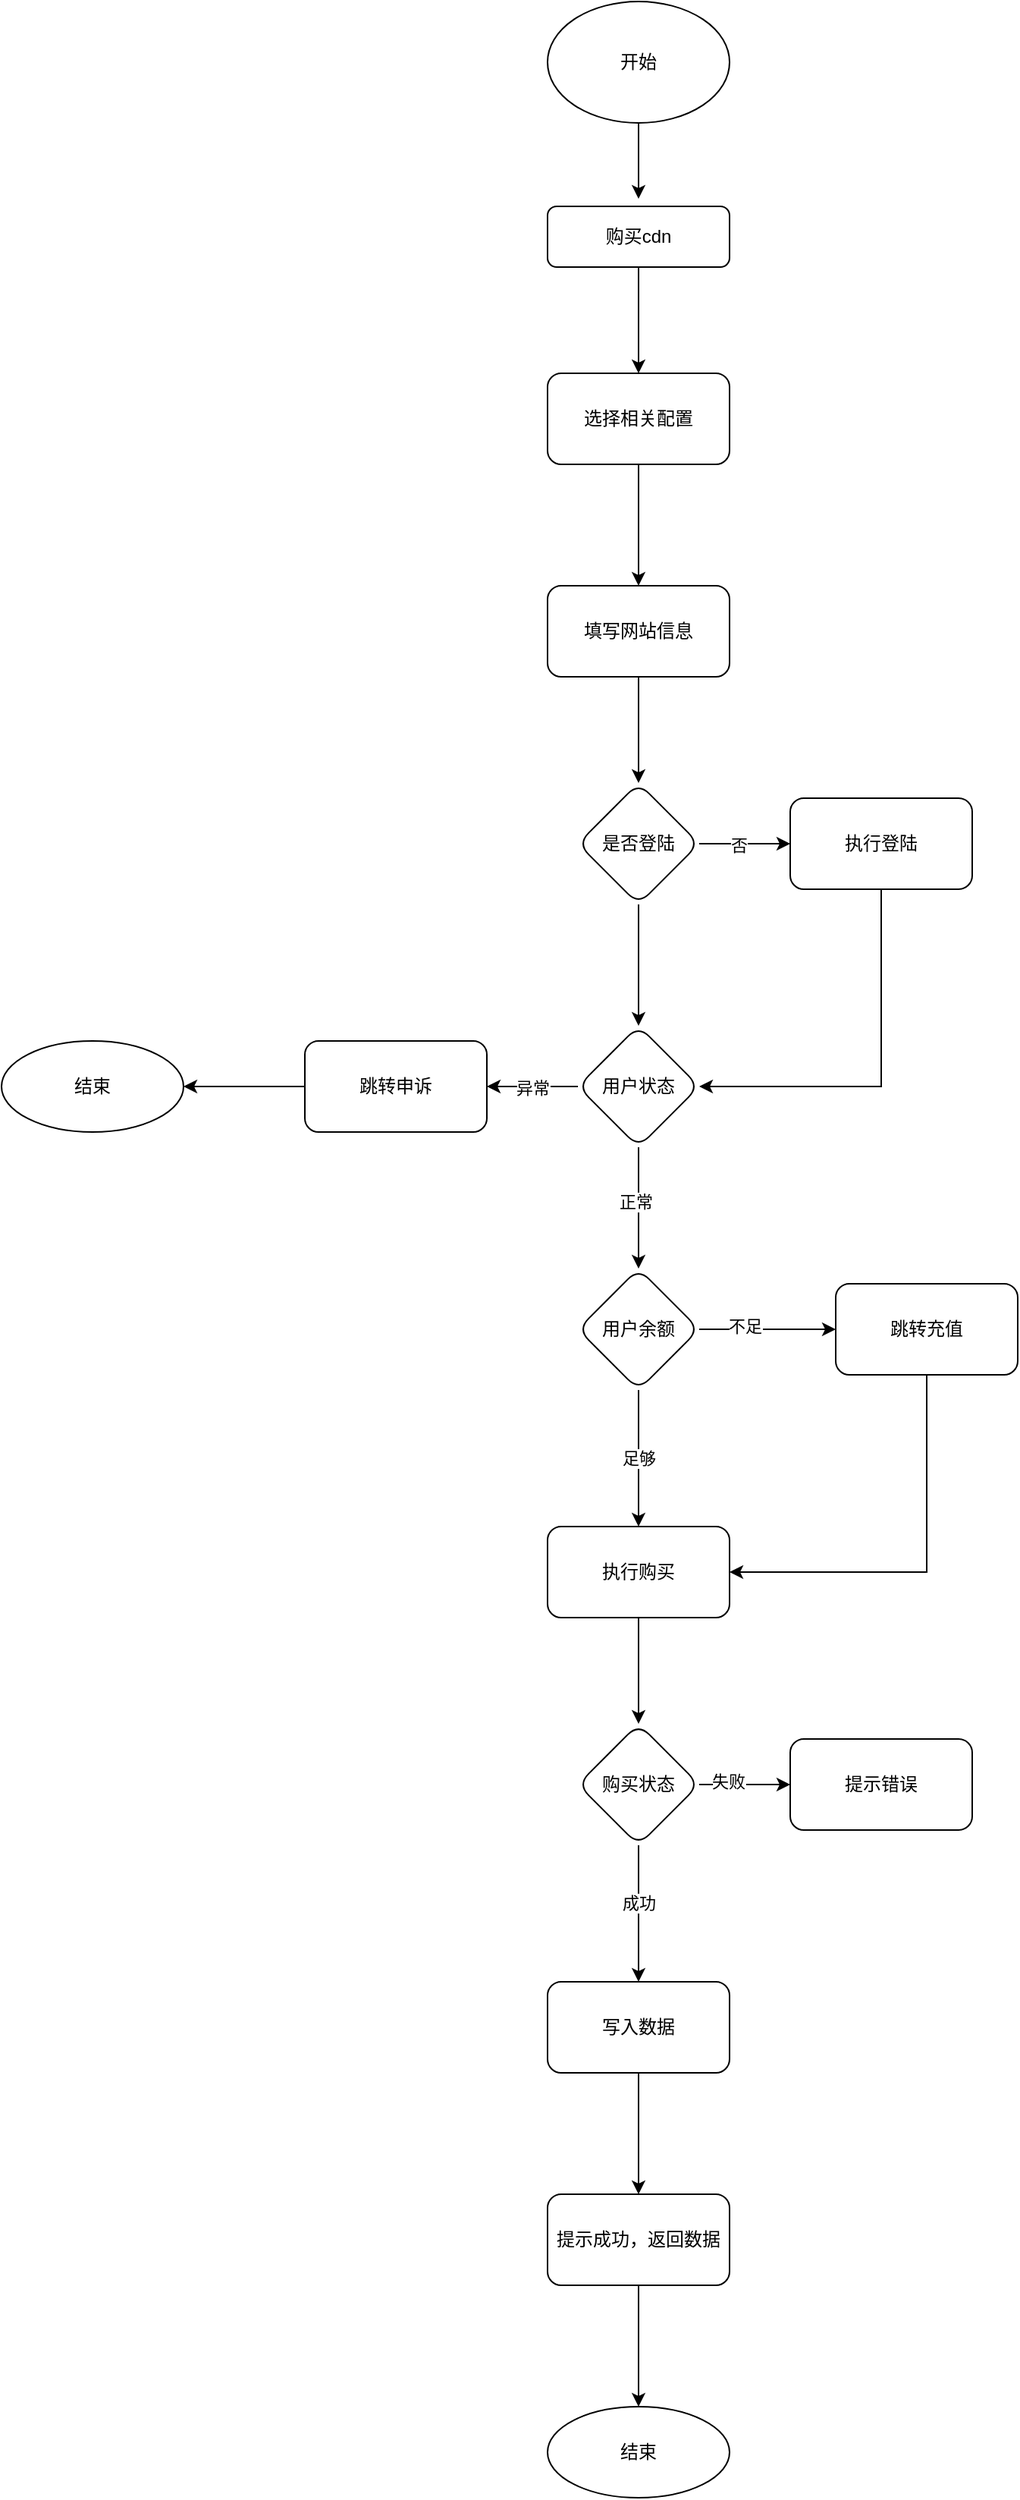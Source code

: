 <mxfile version="20.4.1" type="github">
  <diagram id="C5RBs43oDa-KdzZeNtuy" name="Page-1">
    <mxGraphModel dx="1773" dy="1790" grid="1" gridSize="10" guides="1" tooltips="1" connect="1" arrows="1" fold="1" page="1" pageScale="1" pageWidth="827" pageHeight="1169" math="0" shadow="0">
      <root>
        <mxCell id="WIyWlLk6GJQsqaUBKTNV-0" />
        <mxCell id="WIyWlLk6GJQsqaUBKTNV-1" parent="WIyWlLk6GJQsqaUBKTNV-0" />
        <mxCell id="fltUHUotwfmqtQFgGwzx-1" value="" style="edgeStyle=orthogonalEdgeStyle;rounded=0;orthogonalLoop=1;jettySize=auto;html=1;" edge="1" parent="WIyWlLk6GJQsqaUBKTNV-1" source="WIyWlLk6GJQsqaUBKTNV-3" target="fltUHUotwfmqtQFgGwzx-0">
          <mxGeometry relative="1" as="geometry" />
        </mxCell>
        <mxCell id="WIyWlLk6GJQsqaUBKTNV-3" value="购买cdn" style="rounded=1;whiteSpace=wrap;html=1;fontSize=12;glass=0;strokeWidth=1;shadow=0;" parent="WIyWlLk6GJQsqaUBKTNV-1" vertex="1">
          <mxGeometry x="200" y="125" width="120" height="40" as="geometry" />
        </mxCell>
        <mxCell id="fltUHUotwfmqtQFgGwzx-3" value="" style="edgeStyle=orthogonalEdgeStyle;rounded=0;orthogonalLoop=1;jettySize=auto;html=1;" edge="1" parent="WIyWlLk6GJQsqaUBKTNV-1" source="fltUHUotwfmqtQFgGwzx-0" target="fltUHUotwfmqtQFgGwzx-2">
          <mxGeometry relative="1" as="geometry" />
        </mxCell>
        <mxCell id="fltUHUotwfmqtQFgGwzx-0" value="选择相关配置" style="whiteSpace=wrap;html=1;rounded=1;glass=0;strokeWidth=1;shadow=0;" vertex="1" parent="WIyWlLk6GJQsqaUBKTNV-1">
          <mxGeometry x="200" y="235" width="120" height="60" as="geometry" />
        </mxCell>
        <mxCell id="fltUHUotwfmqtQFgGwzx-20" value="" style="edgeStyle=none;rounded=0;orthogonalLoop=1;jettySize=auto;html=1;" edge="1" parent="WIyWlLk6GJQsqaUBKTNV-1" source="fltUHUotwfmqtQFgGwzx-2" target="fltUHUotwfmqtQFgGwzx-19">
          <mxGeometry relative="1" as="geometry" />
        </mxCell>
        <mxCell id="fltUHUotwfmqtQFgGwzx-2" value="填写网站信息" style="whiteSpace=wrap;html=1;rounded=1;glass=0;strokeWidth=1;shadow=0;" vertex="1" parent="WIyWlLk6GJQsqaUBKTNV-1">
          <mxGeometry x="200" y="375" width="120" height="60" as="geometry" />
        </mxCell>
        <mxCell id="fltUHUotwfmqtQFgGwzx-22" value="" style="edgeStyle=none;rounded=0;orthogonalLoop=1;jettySize=auto;html=1;" edge="1" parent="WIyWlLk6GJQsqaUBKTNV-1" source="fltUHUotwfmqtQFgGwzx-19" target="fltUHUotwfmqtQFgGwzx-21">
          <mxGeometry relative="1" as="geometry" />
        </mxCell>
        <mxCell id="fltUHUotwfmqtQFgGwzx-25" value="否" style="edgeLabel;html=1;align=center;verticalAlign=middle;resizable=0;points=[];" vertex="1" connectable="0" parent="fltUHUotwfmqtQFgGwzx-22">
          <mxGeometry x="-0.133" relative="1" as="geometry">
            <mxPoint y="1" as="offset" />
          </mxGeometry>
        </mxCell>
        <mxCell id="fltUHUotwfmqtQFgGwzx-33" value="" style="edgeStyle=none;rounded=0;orthogonalLoop=1;jettySize=auto;html=1;" edge="1" parent="WIyWlLk6GJQsqaUBKTNV-1" source="fltUHUotwfmqtQFgGwzx-19" target="fltUHUotwfmqtQFgGwzx-32">
          <mxGeometry relative="1" as="geometry" />
        </mxCell>
        <mxCell id="fltUHUotwfmqtQFgGwzx-19" value="是否登陆" style="rhombus;whiteSpace=wrap;html=1;rounded=1;glass=0;strokeWidth=1;shadow=0;" vertex="1" parent="WIyWlLk6GJQsqaUBKTNV-1">
          <mxGeometry x="220" y="505" width="80" height="80" as="geometry" />
        </mxCell>
        <mxCell id="fltUHUotwfmqtQFgGwzx-21" value="执行登陆" style="whiteSpace=wrap;html=1;rounded=1;glass=0;strokeWidth=1;shadow=0;" vertex="1" parent="WIyWlLk6GJQsqaUBKTNV-1">
          <mxGeometry x="360" y="515" width="120" height="60" as="geometry" />
        </mxCell>
        <mxCell id="fltUHUotwfmqtQFgGwzx-27" value="" style="endArrow=classic;html=1;rounded=0;entryX=1;entryY=0.5;entryDx=0;entryDy=0;exitX=0.5;exitY=1;exitDx=0;exitDy=0;" edge="1" parent="WIyWlLk6GJQsqaUBKTNV-1" source="fltUHUotwfmqtQFgGwzx-21" target="fltUHUotwfmqtQFgGwzx-32">
          <mxGeometry width="50" height="50" relative="1" as="geometry">
            <mxPoint x="330" y="700" as="sourcePoint" />
            <mxPoint x="320" y="705" as="targetPoint" />
            <Array as="points">
              <mxPoint x="420" y="705" />
            </Array>
          </mxGeometry>
        </mxCell>
        <mxCell id="fltUHUotwfmqtQFgGwzx-38" value="" style="edgeStyle=none;rounded=0;orthogonalLoop=1;jettySize=auto;html=1;" edge="1" parent="WIyWlLk6GJQsqaUBKTNV-1" source="fltUHUotwfmqtQFgGwzx-32" target="fltUHUotwfmqtQFgGwzx-37">
          <mxGeometry relative="1" as="geometry" />
        </mxCell>
        <mxCell id="fltUHUotwfmqtQFgGwzx-39" value="正常" style="edgeLabel;html=1;align=center;verticalAlign=middle;resizable=0;points=[];" vertex="1" connectable="0" parent="fltUHUotwfmqtQFgGwzx-38">
          <mxGeometry x="-0.113" y="-2" relative="1" as="geometry">
            <mxPoint as="offset" />
          </mxGeometry>
        </mxCell>
        <mxCell id="fltUHUotwfmqtQFgGwzx-41" value="" style="edgeStyle=none;rounded=0;orthogonalLoop=1;jettySize=auto;html=1;" edge="1" parent="WIyWlLk6GJQsqaUBKTNV-1" source="fltUHUotwfmqtQFgGwzx-32" target="fltUHUotwfmqtQFgGwzx-40">
          <mxGeometry relative="1" as="geometry" />
        </mxCell>
        <mxCell id="fltUHUotwfmqtQFgGwzx-46" value="异常" style="edgeLabel;html=1;align=center;verticalAlign=middle;resizable=0;points=[];" vertex="1" connectable="0" parent="fltUHUotwfmqtQFgGwzx-41">
          <mxGeometry y="1" relative="1" as="geometry">
            <mxPoint as="offset" />
          </mxGeometry>
        </mxCell>
        <mxCell id="fltUHUotwfmqtQFgGwzx-32" value="用户状态" style="rhombus;whiteSpace=wrap;html=1;rounded=1;glass=0;strokeWidth=1;shadow=0;" vertex="1" parent="WIyWlLk6GJQsqaUBKTNV-1">
          <mxGeometry x="220" y="665" width="80" height="80" as="geometry" />
        </mxCell>
        <mxCell id="fltUHUotwfmqtQFgGwzx-48" value="" style="edgeStyle=none;rounded=0;orthogonalLoop=1;jettySize=auto;html=1;" edge="1" parent="WIyWlLk6GJQsqaUBKTNV-1" source="fltUHUotwfmqtQFgGwzx-37" target="fltUHUotwfmqtQFgGwzx-47">
          <mxGeometry relative="1" as="geometry" />
        </mxCell>
        <mxCell id="fltUHUotwfmqtQFgGwzx-49" value="不足" style="edgeLabel;html=1;align=center;verticalAlign=middle;resizable=0;points=[];" vertex="1" connectable="0" parent="fltUHUotwfmqtQFgGwzx-48">
          <mxGeometry x="-0.333" y="2" relative="1" as="geometry">
            <mxPoint as="offset" />
          </mxGeometry>
        </mxCell>
        <mxCell id="fltUHUotwfmqtQFgGwzx-51" value="足够" style="edgeStyle=none;rounded=0;orthogonalLoop=1;jettySize=auto;html=1;" edge="1" parent="WIyWlLk6GJQsqaUBKTNV-1" source="fltUHUotwfmqtQFgGwzx-37" target="fltUHUotwfmqtQFgGwzx-50">
          <mxGeometry relative="1" as="geometry" />
        </mxCell>
        <mxCell id="fltUHUotwfmqtQFgGwzx-37" value="用户余额" style="rhombus;whiteSpace=wrap;html=1;rounded=1;glass=0;strokeWidth=1;shadow=0;" vertex="1" parent="WIyWlLk6GJQsqaUBKTNV-1">
          <mxGeometry x="220" y="825" width="80" height="80" as="geometry" />
        </mxCell>
        <mxCell id="fltUHUotwfmqtQFgGwzx-43" value="" style="edgeStyle=none;rounded=0;orthogonalLoop=1;jettySize=auto;html=1;" edge="1" parent="WIyWlLk6GJQsqaUBKTNV-1" source="fltUHUotwfmqtQFgGwzx-40" target="fltUHUotwfmqtQFgGwzx-42">
          <mxGeometry relative="1" as="geometry" />
        </mxCell>
        <mxCell id="fltUHUotwfmqtQFgGwzx-40" value="跳转申诉" style="whiteSpace=wrap;html=1;rounded=1;glass=0;strokeWidth=1;shadow=0;" vertex="1" parent="WIyWlLk6GJQsqaUBKTNV-1">
          <mxGeometry x="40" y="675" width="120" height="60" as="geometry" />
        </mxCell>
        <mxCell id="fltUHUotwfmqtQFgGwzx-42" value="结束" style="ellipse;whiteSpace=wrap;html=1;rounded=1;glass=0;strokeWidth=1;shadow=0;" vertex="1" parent="WIyWlLk6GJQsqaUBKTNV-1">
          <mxGeometry x="-160" y="675" width="120" height="60" as="geometry" />
        </mxCell>
        <mxCell id="fltUHUotwfmqtQFgGwzx-44" value="开始" style="ellipse;whiteSpace=wrap;html=1;" vertex="1" parent="WIyWlLk6GJQsqaUBKTNV-1">
          <mxGeometry x="200" y="-10" width="120" height="80" as="geometry" />
        </mxCell>
        <mxCell id="fltUHUotwfmqtQFgGwzx-45" value="" style="endArrow=classic;html=1;rounded=0;exitX=0.5;exitY=1;exitDx=0;exitDy=0;" edge="1" parent="WIyWlLk6GJQsqaUBKTNV-1" source="fltUHUotwfmqtQFgGwzx-44">
          <mxGeometry width="50" height="50" relative="1" as="geometry">
            <mxPoint x="250" y="210" as="sourcePoint" />
            <mxPoint x="260" y="120" as="targetPoint" />
          </mxGeometry>
        </mxCell>
        <mxCell id="fltUHUotwfmqtQFgGwzx-47" value="跳转充值" style="whiteSpace=wrap;html=1;rounded=1;glass=0;strokeWidth=1;shadow=0;" vertex="1" parent="WIyWlLk6GJQsqaUBKTNV-1">
          <mxGeometry x="390" y="835" width="120" height="60" as="geometry" />
        </mxCell>
        <mxCell id="fltUHUotwfmqtQFgGwzx-54" value="" style="edgeStyle=none;rounded=0;orthogonalLoop=1;jettySize=auto;html=1;" edge="1" parent="WIyWlLk6GJQsqaUBKTNV-1" source="fltUHUotwfmqtQFgGwzx-50" target="fltUHUotwfmqtQFgGwzx-53">
          <mxGeometry relative="1" as="geometry" />
        </mxCell>
        <mxCell id="fltUHUotwfmqtQFgGwzx-50" value="执行购买" style="whiteSpace=wrap;html=1;rounded=1;glass=0;strokeWidth=1;shadow=0;" vertex="1" parent="WIyWlLk6GJQsqaUBKTNV-1">
          <mxGeometry x="200" y="995" width="120" height="60" as="geometry" />
        </mxCell>
        <mxCell id="fltUHUotwfmqtQFgGwzx-52" value="" style="endArrow=classic;html=1;rounded=0;exitX=0.5;exitY=1;exitDx=0;exitDy=0;entryX=1;entryY=0.5;entryDx=0;entryDy=0;" edge="1" parent="WIyWlLk6GJQsqaUBKTNV-1" source="fltUHUotwfmqtQFgGwzx-47" target="fltUHUotwfmqtQFgGwzx-50">
          <mxGeometry width="50" height="50" relative="1" as="geometry">
            <mxPoint x="250" y="1040" as="sourcePoint" />
            <mxPoint x="300" y="990" as="targetPoint" />
            <Array as="points">
              <mxPoint x="450" y="1025" />
            </Array>
          </mxGeometry>
        </mxCell>
        <mxCell id="fltUHUotwfmqtQFgGwzx-56" value="" style="edgeStyle=none;rounded=0;orthogonalLoop=1;jettySize=auto;html=1;" edge="1" parent="WIyWlLk6GJQsqaUBKTNV-1" source="fltUHUotwfmqtQFgGwzx-53" target="fltUHUotwfmqtQFgGwzx-55">
          <mxGeometry relative="1" as="geometry" />
        </mxCell>
        <mxCell id="fltUHUotwfmqtQFgGwzx-57" value="失败" style="edgeLabel;html=1;align=center;verticalAlign=middle;resizable=0;points=[];" vertex="1" connectable="0" parent="fltUHUotwfmqtQFgGwzx-56">
          <mxGeometry x="-0.367" y="3" relative="1" as="geometry">
            <mxPoint y="1" as="offset" />
          </mxGeometry>
        </mxCell>
        <mxCell id="fltUHUotwfmqtQFgGwzx-59" value="" style="edgeStyle=none;rounded=0;orthogonalLoop=1;jettySize=auto;html=1;" edge="1" parent="WIyWlLk6GJQsqaUBKTNV-1" source="fltUHUotwfmqtQFgGwzx-53" target="fltUHUotwfmqtQFgGwzx-58">
          <mxGeometry relative="1" as="geometry" />
        </mxCell>
        <mxCell id="fltUHUotwfmqtQFgGwzx-60" value="成功" style="edgeLabel;html=1;align=center;verticalAlign=middle;resizable=0;points=[];" vertex="1" connectable="0" parent="fltUHUotwfmqtQFgGwzx-59">
          <mxGeometry x="-0.189" relative="1" as="geometry">
            <mxPoint y="1" as="offset" />
          </mxGeometry>
        </mxCell>
        <mxCell id="fltUHUotwfmqtQFgGwzx-53" value="购买状态" style="rhombus;whiteSpace=wrap;html=1;rounded=1;glass=0;strokeWidth=1;shadow=0;" vertex="1" parent="WIyWlLk6GJQsqaUBKTNV-1">
          <mxGeometry x="220" y="1125" width="80" height="80" as="geometry" />
        </mxCell>
        <mxCell id="fltUHUotwfmqtQFgGwzx-55" value="提示错误" style="whiteSpace=wrap;html=1;rounded=1;glass=0;strokeWidth=1;shadow=0;" vertex="1" parent="WIyWlLk6GJQsqaUBKTNV-1">
          <mxGeometry x="360" y="1135" width="120" height="60" as="geometry" />
        </mxCell>
        <mxCell id="fltUHUotwfmqtQFgGwzx-62" value="" style="edgeStyle=none;rounded=0;orthogonalLoop=1;jettySize=auto;html=1;" edge="1" parent="WIyWlLk6GJQsqaUBKTNV-1" source="fltUHUotwfmqtQFgGwzx-58" target="fltUHUotwfmqtQFgGwzx-61">
          <mxGeometry relative="1" as="geometry" />
        </mxCell>
        <mxCell id="fltUHUotwfmqtQFgGwzx-58" value="写入数据" style="whiteSpace=wrap;html=1;rounded=1;glass=0;strokeWidth=1;shadow=0;" vertex="1" parent="WIyWlLk6GJQsqaUBKTNV-1">
          <mxGeometry x="200" y="1295" width="120" height="60" as="geometry" />
        </mxCell>
        <mxCell id="fltUHUotwfmqtQFgGwzx-65" value="" style="edgeStyle=none;rounded=0;orthogonalLoop=1;jettySize=auto;html=1;" edge="1" parent="WIyWlLk6GJQsqaUBKTNV-1" source="fltUHUotwfmqtQFgGwzx-61" target="fltUHUotwfmqtQFgGwzx-64">
          <mxGeometry relative="1" as="geometry" />
        </mxCell>
        <mxCell id="fltUHUotwfmqtQFgGwzx-61" value="提示成功，返回数据" style="rounded=1;whiteSpace=wrap;html=1;glass=0;strokeWidth=1;shadow=0;" vertex="1" parent="WIyWlLk6GJQsqaUBKTNV-1">
          <mxGeometry x="200" y="1435" width="120" height="60" as="geometry" />
        </mxCell>
        <mxCell id="fltUHUotwfmqtQFgGwzx-64" value="结束" style="ellipse;whiteSpace=wrap;html=1;rounded=1;glass=0;strokeWidth=1;shadow=0;" vertex="1" parent="WIyWlLk6GJQsqaUBKTNV-1">
          <mxGeometry x="200" y="1575" width="120" height="60" as="geometry" />
        </mxCell>
      </root>
    </mxGraphModel>
  </diagram>
</mxfile>
